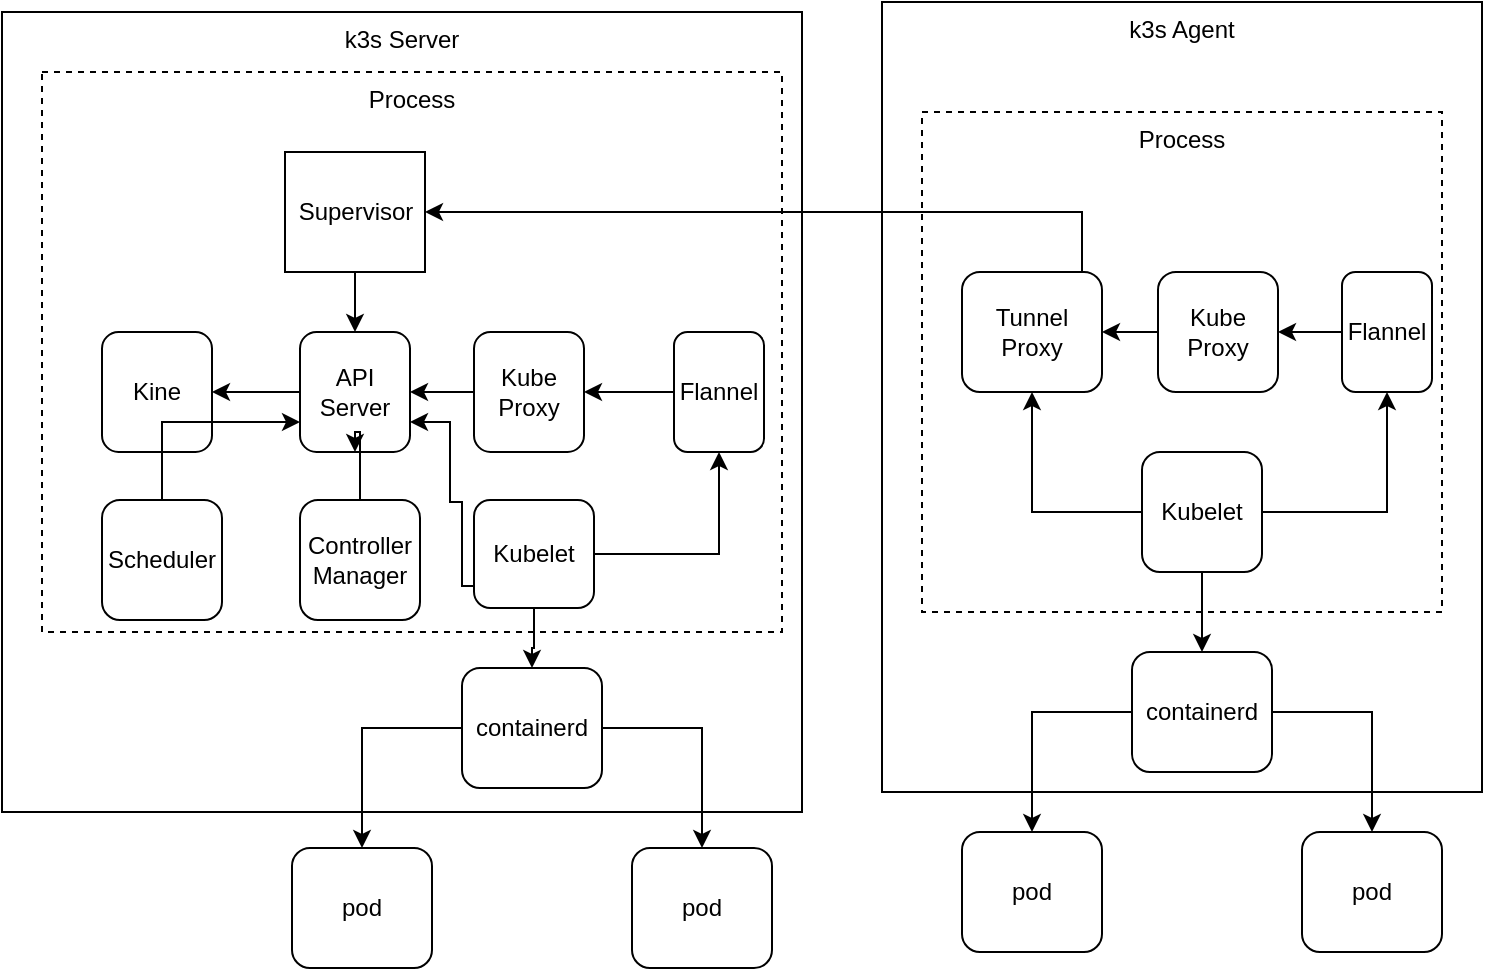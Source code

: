 <mxfile version="22.1.7" type="github">
  <diagram name="Page-1" id="gRTiD7w3Ez13mcM46Sgk">
    <mxGraphModel dx="1194" dy="657" grid="1" gridSize="10" guides="1" tooltips="1" connect="1" arrows="1" fold="1" page="1" pageScale="1" pageWidth="850" pageHeight="1100" math="0" shadow="0">
      <root>
        <mxCell id="0" />
        <mxCell id="1" parent="0" />
        <mxCell id="iYQVQvGJSy1DRfE_cZNW-1" value="k3s Server" style="rounded=0;whiteSpace=wrap;html=1;verticalAlign=top;" vertex="1" parent="1">
          <mxGeometry x="40" y="100" width="400" height="400" as="geometry" />
        </mxCell>
        <mxCell id="iYQVQvGJSy1DRfE_cZNW-2" value="Process" style="rounded=0;whiteSpace=wrap;html=1;verticalAlign=top;dashed=1;" vertex="1" parent="1">
          <mxGeometry x="60" y="130" width="370" height="280" as="geometry" />
        </mxCell>
        <mxCell id="iYQVQvGJSy1DRfE_cZNW-27" style="edgeStyle=orthogonalEdgeStyle;rounded=0;orthogonalLoop=1;jettySize=auto;html=1;entryX=0.5;entryY=0;entryDx=0;entryDy=0;" edge="1" parent="1" source="iYQVQvGJSy1DRfE_cZNW-3" target="iYQVQvGJSy1DRfE_cZNW-25">
          <mxGeometry relative="1" as="geometry" />
        </mxCell>
        <mxCell id="iYQVQvGJSy1DRfE_cZNW-3" value="Supervisor" style="rounded=0;whiteSpace=wrap;html=1;" vertex="1" parent="1">
          <mxGeometry x="181.5" y="170" width="70" height="60" as="geometry" />
        </mxCell>
        <mxCell id="iYQVQvGJSy1DRfE_cZNW-4" value="k3s Agent" style="rounded=0;whiteSpace=wrap;html=1;verticalAlign=top;" vertex="1" parent="1">
          <mxGeometry x="480" y="95" width="300" height="395" as="geometry" />
        </mxCell>
        <mxCell id="iYQVQvGJSy1DRfE_cZNW-5" value="Process" style="rounded=0;whiteSpace=wrap;html=1;verticalAlign=top;dashed=1;" vertex="1" parent="1">
          <mxGeometry x="500" y="150" width="260" height="250" as="geometry" />
        </mxCell>
        <mxCell id="iYQVQvGJSy1DRfE_cZNW-8" style="edgeStyle=orthogonalEdgeStyle;rounded=0;orthogonalLoop=1;jettySize=auto;html=1;" edge="1" parent="1" source="iYQVQvGJSy1DRfE_cZNW-6" target="iYQVQvGJSy1DRfE_cZNW-3">
          <mxGeometry relative="1" as="geometry">
            <Array as="points">
              <mxPoint x="580" y="200" />
            </Array>
          </mxGeometry>
        </mxCell>
        <mxCell id="iYQVQvGJSy1DRfE_cZNW-6" value="Tunnel Proxy" style="rounded=1;whiteSpace=wrap;html=1;" vertex="1" parent="1">
          <mxGeometry x="520" y="230" width="70" height="60" as="geometry" />
        </mxCell>
        <mxCell id="iYQVQvGJSy1DRfE_cZNW-23" style="edgeStyle=orthogonalEdgeStyle;rounded=0;orthogonalLoop=1;jettySize=auto;html=1;entryX=1;entryY=0.5;entryDx=0;entryDy=0;" edge="1" parent="1" source="iYQVQvGJSy1DRfE_cZNW-11" target="iYQVQvGJSy1DRfE_cZNW-6">
          <mxGeometry relative="1" as="geometry" />
        </mxCell>
        <mxCell id="iYQVQvGJSy1DRfE_cZNW-11" value="Kube Proxy" style="rounded=1;whiteSpace=wrap;html=1;" vertex="1" parent="1">
          <mxGeometry x="618" y="230" width="60" height="60" as="geometry" />
        </mxCell>
        <mxCell id="iYQVQvGJSy1DRfE_cZNW-22" style="edgeStyle=orthogonalEdgeStyle;rounded=0;orthogonalLoop=1;jettySize=auto;html=1;entryX=1;entryY=0.5;entryDx=0;entryDy=0;" edge="1" parent="1" source="iYQVQvGJSy1DRfE_cZNW-12" target="iYQVQvGJSy1DRfE_cZNW-11">
          <mxGeometry relative="1" as="geometry" />
        </mxCell>
        <mxCell id="iYQVQvGJSy1DRfE_cZNW-12" value="Flannel" style="rounded=1;whiteSpace=wrap;html=1;" vertex="1" parent="1">
          <mxGeometry x="710" y="230" width="45" height="60" as="geometry" />
        </mxCell>
        <mxCell id="iYQVQvGJSy1DRfE_cZNW-14" style="edgeStyle=orthogonalEdgeStyle;rounded=0;orthogonalLoop=1;jettySize=auto;html=1;exitX=0;exitY=0.5;exitDx=0;exitDy=0;entryX=0.5;entryY=1;entryDx=0;entryDy=0;" edge="1" parent="1" source="iYQVQvGJSy1DRfE_cZNW-13" target="iYQVQvGJSy1DRfE_cZNW-6">
          <mxGeometry relative="1" as="geometry" />
        </mxCell>
        <mxCell id="iYQVQvGJSy1DRfE_cZNW-15" style="edgeStyle=orthogonalEdgeStyle;rounded=0;orthogonalLoop=1;jettySize=auto;html=1;entryX=0.5;entryY=1;entryDx=0;entryDy=0;" edge="1" parent="1" source="iYQVQvGJSy1DRfE_cZNW-13" target="iYQVQvGJSy1DRfE_cZNW-12">
          <mxGeometry relative="1" as="geometry" />
        </mxCell>
        <mxCell id="iYQVQvGJSy1DRfE_cZNW-21" style="edgeStyle=orthogonalEdgeStyle;rounded=0;orthogonalLoop=1;jettySize=auto;html=1;entryX=0.5;entryY=0;entryDx=0;entryDy=0;" edge="1" parent="1" source="iYQVQvGJSy1DRfE_cZNW-13" target="iYQVQvGJSy1DRfE_cZNW-16">
          <mxGeometry relative="1" as="geometry" />
        </mxCell>
        <mxCell id="iYQVQvGJSy1DRfE_cZNW-13" value="Kubelet" style="rounded=1;whiteSpace=wrap;html=1;" vertex="1" parent="1">
          <mxGeometry x="610" y="320" width="60" height="60" as="geometry" />
        </mxCell>
        <mxCell id="iYQVQvGJSy1DRfE_cZNW-31" style="edgeStyle=orthogonalEdgeStyle;rounded=0;orthogonalLoop=1;jettySize=auto;html=1;entryX=1;entryY=0.5;entryDx=0;entryDy=0;" edge="1" parent="1" source="iYQVQvGJSy1DRfE_cZNW-24" target="iYQVQvGJSy1DRfE_cZNW-29">
          <mxGeometry relative="1" as="geometry" />
        </mxCell>
        <mxCell id="iYQVQvGJSy1DRfE_cZNW-24" value="Flannel" style="rounded=1;whiteSpace=wrap;html=1;" vertex="1" parent="1">
          <mxGeometry x="376" y="260" width="45" height="60" as="geometry" />
        </mxCell>
        <mxCell id="iYQVQvGJSy1DRfE_cZNW-34" style="edgeStyle=orthogonalEdgeStyle;rounded=0;orthogonalLoop=1;jettySize=auto;html=1;entryX=1;entryY=0.5;entryDx=0;entryDy=0;" edge="1" parent="1" source="iYQVQvGJSy1DRfE_cZNW-25" target="iYQVQvGJSy1DRfE_cZNW-28">
          <mxGeometry relative="1" as="geometry" />
        </mxCell>
        <mxCell id="iYQVQvGJSy1DRfE_cZNW-25" value="API Server" style="rounded=1;whiteSpace=wrap;html=1;" vertex="1" parent="1">
          <mxGeometry x="189" y="260" width="55" height="60" as="geometry" />
        </mxCell>
        <mxCell id="iYQVQvGJSy1DRfE_cZNW-28" value="Kine" style="rounded=1;whiteSpace=wrap;html=1;" vertex="1" parent="1">
          <mxGeometry x="90" y="260" width="55" height="60" as="geometry" />
        </mxCell>
        <mxCell id="iYQVQvGJSy1DRfE_cZNW-32" style="edgeStyle=orthogonalEdgeStyle;rounded=0;orthogonalLoop=1;jettySize=auto;html=1;entryX=1;entryY=0.5;entryDx=0;entryDy=0;" edge="1" parent="1" source="iYQVQvGJSy1DRfE_cZNW-29" target="iYQVQvGJSy1DRfE_cZNW-25">
          <mxGeometry relative="1" as="geometry" />
        </mxCell>
        <mxCell id="iYQVQvGJSy1DRfE_cZNW-29" value="Kube Proxy" style="rounded=1;whiteSpace=wrap;html=1;" vertex="1" parent="1">
          <mxGeometry x="276" y="260" width="55" height="60" as="geometry" />
        </mxCell>
        <mxCell id="iYQVQvGJSy1DRfE_cZNW-45" style="edgeStyle=orthogonalEdgeStyle;rounded=0;orthogonalLoop=1;jettySize=auto;html=1;entryX=0.5;entryY=1;entryDx=0;entryDy=0;" edge="1" parent="1" source="iYQVQvGJSy1DRfE_cZNW-40" target="iYQVQvGJSy1DRfE_cZNW-24">
          <mxGeometry relative="1" as="geometry" />
        </mxCell>
        <mxCell id="iYQVQvGJSy1DRfE_cZNW-52" style="edgeStyle=orthogonalEdgeStyle;rounded=0;orthogonalLoop=1;jettySize=auto;html=1;entryX=1;entryY=0.75;entryDx=0;entryDy=0;" edge="1" parent="1" source="iYQVQvGJSy1DRfE_cZNW-40" target="iYQVQvGJSy1DRfE_cZNW-25">
          <mxGeometry relative="1" as="geometry">
            <Array as="points">
              <mxPoint x="270" y="387" />
              <mxPoint x="270" y="345" />
              <mxPoint x="264" y="345" />
              <mxPoint x="264" y="305" />
            </Array>
          </mxGeometry>
        </mxCell>
        <mxCell id="iYQVQvGJSy1DRfE_cZNW-53" style="edgeStyle=orthogonalEdgeStyle;rounded=0;orthogonalLoop=1;jettySize=auto;html=1;" edge="1" parent="1" source="iYQVQvGJSy1DRfE_cZNW-40" target="iYQVQvGJSy1DRfE_cZNW-37">
          <mxGeometry relative="1" as="geometry" />
        </mxCell>
        <mxCell id="iYQVQvGJSy1DRfE_cZNW-40" value="Kubelet" style="rounded=1;whiteSpace=wrap;html=1;" vertex="1" parent="1">
          <mxGeometry x="276" y="344" width="60" height="54" as="geometry" />
        </mxCell>
        <mxCell id="iYQVQvGJSy1DRfE_cZNW-43" value="" style="group" vertex="1" connectable="0" parent="1">
          <mxGeometry x="185" y="428" width="240" height="150" as="geometry" />
        </mxCell>
        <mxCell id="iYQVQvGJSy1DRfE_cZNW-37" value="containerd" style="rounded=1;whiteSpace=wrap;html=1;" vertex="1" parent="iYQVQvGJSy1DRfE_cZNW-43">
          <mxGeometry x="85" width="70" height="60" as="geometry" />
        </mxCell>
        <mxCell id="iYQVQvGJSy1DRfE_cZNW-38" value="pod" style="rounded=1;whiteSpace=wrap;html=1;" vertex="1" parent="iYQVQvGJSy1DRfE_cZNW-43">
          <mxGeometry x="170" y="90" width="70" height="60" as="geometry" />
        </mxCell>
        <mxCell id="iYQVQvGJSy1DRfE_cZNW-36" style="edgeStyle=orthogonalEdgeStyle;rounded=0;orthogonalLoop=1;jettySize=auto;html=1;entryX=0.5;entryY=0;entryDx=0;entryDy=0;" edge="1" parent="iYQVQvGJSy1DRfE_cZNW-43" source="iYQVQvGJSy1DRfE_cZNW-37" target="iYQVQvGJSy1DRfE_cZNW-38">
          <mxGeometry relative="1" as="geometry" />
        </mxCell>
        <mxCell id="iYQVQvGJSy1DRfE_cZNW-39" value="pod" style="rounded=1;whiteSpace=wrap;html=1;" vertex="1" parent="iYQVQvGJSy1DRfE_cZNW-43">
          <mxGeometry y="90" width="70" height="60" as="geometry" />
        </mxCell>
        <mxCell id="iYQVQvGJSy1DRfE_cZNW-35" style="edgeStyle=orthogonalEdgeStyle;rounded=0;orthogonalLoop=1;jettySize=auto;html=1;exitX=0;exitY=0.5;exitDx=0;exitDy=0;" edge="1" parent="iYQVQvGJSy1DRfE_cZNW-43" source="iYQVQvGJSy1DRfE_cZNW-37" target="iYQVQvGJSy1DRfE_cZNW-39">
          <mxGeometry relative="1" as="geometry" />
        </mxCell>
        <mxCell id="iYQVQvGJSy1DRfE_cZNW-44" value="" style="group" vertex="1" connectable="0" parent="1">
          <mxGeometry x="520" y="420" width="240" height="150" as="geometry" />
        </mxCell>
        <mxCell id="iYQVQvGJSy1DRfE_cZNW-16" value="containerd" style="rounded=1;whiteSpace=wrap;html=1;" vertex="1" parent="iYQVQvGJSy1DRfE_cZNW-44">
          <mxGeometry x="85" width="70" height="60" as="geometry" />
        </mxCell>
        <mxCell id="iYQVQvGJSy1DRfE_cZNW-17" value="pod" style="rounded=1;whiteSpace=wrap;html=1;" vertex="1" parent="iYQVQvGJSy1DRfE_cZNW-44">
          <mxGeometry x="170" y="90" width="70" height="60" as="geometry" />
        </mxCell>
        <mxCell id="iYQVQvGJSy1DRfE_cZNW-20" style="edgeStyle=orthogonalEdgeStyle;rounded=0;orthogonalLoop=1;jettySize=auto;html=1;entryX=0.5;entryY=0;entryDx=0;entryDy=0;" edge="1" parent="iYQVQvGJSy1DRfE_cZNW-44" source="iYQVQvGJSy1DRfE_cZNW-16" target="iYQVQvGJSy1DRfE_cZNW-17">
          <mxGeometry relative="1" as="geometry" />
        </mxCell>
        <mxCell id="iYQVQvGJSy1DRfE_cZNW-18" value="pod" style="rounded=1;whiteSpace=wrap;html=1;" vertex="1" parent="iYQVQvGJSy1DRfE_cZNW-44">
          <mxGeometry y="90" width="70" height="60" as="geometry" />
        </mxCell>
        <mxCell id="iYQVQvGJSy1DRfE_cZNW-19" style="edgeStyle=orthogonalEdgeStyle;rounded=0;orthogonalLoop=1;jettySize=auto;html=1;exitX=0;exitY=0.5;exitDx=0;exitDy=0;" edge="1" parent="iYQVQvGJSy1DRfE_cZNW-44" source="iYQVQvGJSy1DRfE_cZNW-16" target="iYQVQvGJSy1DRfE_cZNW-18">
          <mxGeometry relative="1" as="geometry" />
        </mxCell>
        <mxCell id="iYQVQvGJSy1DRfE_cZNW-51" style="edgeStyle=orthogonalEdgeStyle;rounded=0;orthogonalLoop=1;jettySize=auto;html=1;entryX=0.5;entryY=1;entryDx=0;entryDy=0;" edge="1" parent="1" source="iYQVQvGJSy1DRfE_cZNW-46" target="iYQVQvGJSy1DRfE_cZNW-25">
          <mxGeometry relative="1" as="geometry">
            <Array as="points">
              <mxPoint x="219" y="310" />
              <mxPoint x="217" y="310" />
            </Array>
          </mxGeometry>
        </mxCell>
        <mxCell id="iYQVQvGJSy1DRfE_cZNW-46" value="Controller Manager" style="rounded=1;whiteSpace=wrap;html=1;" vertex="1" parent="1">
          <mxGeometry x="189" y="344" width="60" height="60" as="geometry" />
        </mxCell>
        <mxCell id="iYQVQvGJSy1DRfE_cZNW-49" style="edgeStyle=orthogonalEdgeStyle;rounded=0;orthogonalLoop=1;jettySize=auto;html=1;exitX=0.5;exitY=0;exitDx=0;exitDy=0;entryX=0;entryY=0.75;entryDx=0;entryDy=0;" edge="1" parent="1" source="iYQVQvGJSy1DRfE_cZNW-47" target="iYQVQvGJSy1DRfE_cZNW-25">
          <mxGeometry relative="1" as="geometry" />
        </mxCell>
        <mxCell id="iYQVQvGJSy1DRfE_cZNW-47" value="Scheduler" style="rounded=1;whiteSpace=wrap;html=1;" vertex="1" parent="1">
          <mxGeometry x="90" y="344" width="60" height="60" as="geometry" />
        </mxCell>
      </root>
    </mxGraphModel>
  </diagram>
</mxfile>
